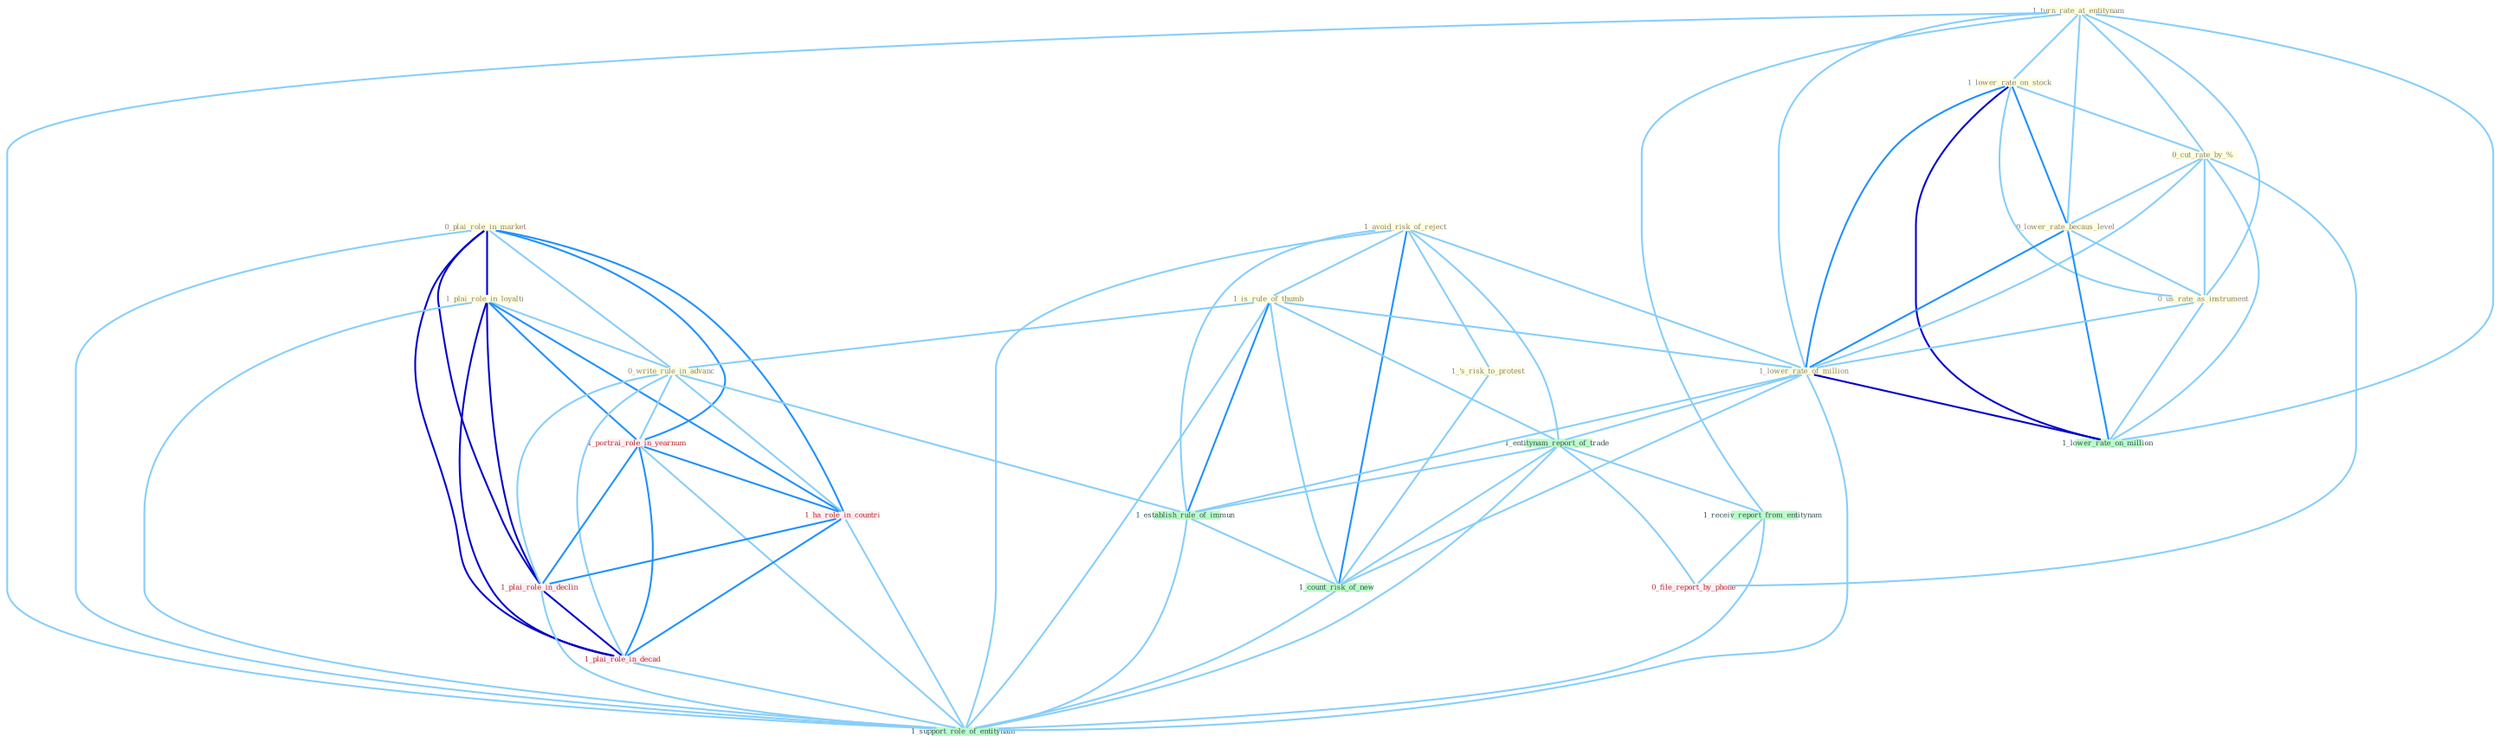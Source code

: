 Graph G{ 
    node
    [shape=polygon,style=filled,width=.5,height=.06,color="#BDFCC9",fixedsize=true,fontsize=4,
    fontcolor="#2f4f4f"];
    {node
    [color="#ffffe0", fontcolor="#8b7d6b"] "0_plai_role_in_market " "1_turn_rate_at_entitynam " "1_lower_rate_on_stock " "0_cut_rate_by_% " "1_avoid_risk_of_reject " "1_'s_risk_to_protest " "0_lower_rate_becaus_level " "1_is_rule_of_thumb " "1_plai_role_in_loyalti " "0_write_rule_in_advanc " "0_us_rate_as_instrument " "1_lower_rate_of_million "}
{node [color="#fff0f5", fontcolor="#b22222"] "1_portrai_role_in_yearnum " "1_ha_role_in_countri " "1_plai_role_in_declin " "1_plai_role_in_decad " "0_file_report_by_phone "}
edge [color="#B0E2FF"];

	"0_plai_role_in_market " -- "1_plai_role_in_loyalti " [w="3", color="#0000cd" , len=0.6];
	"0_plai_role_in_market " -- "0_write_rule_in_advanc " [w="1", color="#87cefa" ];
	"0_plai_role_in_market " -- "1_portrai_role_in_yearnum " [w="2", color="#1e90ff" , len=0.8];
	"0_plai_role_in_market " -- "1_ha_role_in_countri " [w="2", color="#1e90ff" , len=0.8];
	"0_plai_role_in_market " -- "1_plai_role_in_declin " [w="3", color="#0000cd" , len=0.6];
	"0_plai_role_in_market " -- "1_plai_role_in_decad " [w="3", color="#0000cd" , len=0.6];
	"0_plai_role_in_market " -- "1_support_role_of_entitynam " [w="1", color="#87cefa" ];
	"1_turn_rate_at_entitynam " -- "1_lower_rate_on_stock " [w="1", color="#87cefa" ];
	"1_turn_rate_at_entitynam " -- "0_cut_rate_by_% " [w="1", color="#87cefa" ];
	"1_turn_rate_at_entitynam " -- "0_lower_rate_becaus_level " [w="1", color="#87cefa" ];
	"1_turn_rate_at_entitynam " -- "0_us_rate_as_instrument " [w="1", color="#87cefa" ];
	"1_turn_rate_at_entitynam " -- "1_lower_rate_of_million " [w="1", color="#87cefa" ];
	"1_turn_rate_at_entitynam " -- "1_lower_rate_on_million " [w="1", color="#87cefa" ];
	"1_turn_rate_at_entitynam " -- "1_receiv_report_from_entitynam " [w="1", color="#87cefa" ];
	"1_turn_rate_at_entitynam " -- "1_support_role_of_entitynam " [w="1", color="#87cefa" ];
	"1_lower_rate_on_stock " -- "0_cut_rate_by_% " [w="1", color="#87cefa" ];
	"1_lower_rate_on_stock " -- "0_lower_rate_becaus_level " [w="2", color="#1e90ff" , len=0.8];
	"1_lower_rate_on_stock " -- "0_us_rate_as_instrument " [w="1", color="#87cefa" ];
	"1_lower_rate_on_stock " -- "1_lower_rate_of_million " [w="2", color="#1e90ff" , len=0.8];
	"1_lower_rate_on_stock " -- "1_lower_rate_on_million " [w="3", color="#0000cd" , len=0.6];
	"0_cut_rate_by_% " -- "0_lower_rate_becaus_level " [w="1", color="#87cefa" ];
	"0_cut_rate_by_% " -- "0_us_rate_as_instrument " [w="1", color="#87cefa" ];
	"0_cut_rate_by_% " -- "1_lower_rate_of_million " [w="1", color="#87cefa" ];
	"0_cut_rate_by_% " -- "1_lower_rate_on_million " [w="1", color="#87cefa" ];
	"0_cut_rate_by_% " -- "0_file_report_by_phone " [w="1", color="#87cefa" ];
	"1_avoid_risk_of_reject " -- "1_'s_risk_to_protest " [w="1", color="#87cefa" ];
	"1_avoid_risk_of_reject " -- "1_is_rule_of_thumb " [w="1", color="#87cefa" ];
	"1_avoid_risk_of_reject " -- "1_lower_rate_of_million " [w="1", color="#87cefa" ];
	"1_avoid_risk_of_reject " -- "1_entitynam_report_of_trade " [w="1", color="#87cefa" ];
	"1_avoid_risk_of_reject " -- "1_establish_rule_of_immun " [w="1", color="#87cefa" ];
	"1_avoid_risk_of_reject " -- "1_count_risk_of_new " [w="2", color="#1e90ff" , len=0.8];
	"1_avoid_risk_of_reject " -- "1_support_role_of_entitynam " [w="1", color="#87cefa" ];
	"1_'s_risk_to_protest " -- "1_count_risk_of_new " [w="1", color="#87cefa" ];
	"0_lower_rate_becaus_level " -- "0_us_rate_as_instrument " [w="1", color="#87cefa" ];
	"0_lower_rate_becaus_level " -- "1_lower_rate_of_million " [w="2", color="#1e90ff" , len=0.8];
	"0_lower_rate_becaus_level " -- "1_lower_rate_on_million " [w="2", color="#1e90ff" , len=0.8];
	"1_is_rule_of_thumb " -- "0_write_rule_in_advanc " [w="1", color="#87cefa" ];
	"1_is_rule_of_thumb " -- "1_lower_rate_of_million " [w="1", color="#87cefa" ];
	"1_is_rule_of_thumb " -- "1_entitynam_report_of_trade " [w="1", color="#87cefa" ];
	"1_is_rule_of_thumb " -- "1_establish_rule_of_immun " [w="2", color="#1e90ff" , len=0.8];
	"1_is_rule_of_thumb " -- "1_count_risk_of_new " [w="1", color="#87cefa" ];
	"1_is_rule_of_thumb " -- "1_support_role_of_entitynam " [w="1", color="#87cefa" ];
	"1_plai_role_in_loyalti " -- "0_write_rule_in_advanc " [w="1", color="#87cefa" ];
	"1_plai_role_in_loyalti " -- "1_portrai_role_in_yearnum " [w="2", color="#1e90ff" , len=0.8];
	"1_plai_role_in_loyalti " -- "1_ha_role_in_countri " [w="2", color="#1e90ff" , len=0.8];
	"1_plai_role_in_loyalti " -- "1_plai_role_in_declin " [w="3", color="#0000cd" , len=0.6];
	"1_plai_role_in_loyalti " -- "1_plai_role_in_decad " [w="3", color="#0000cd" , len=0.6];
	"1_plai_role_in_loyalti " -- "1_support_role_of_entitynam " [w="1", color="#87cefa" ];
	"0_write_rule_in_advanc " -- "1_portrai_role_in_yearnum " [w="1", color="#87cefa" ];
	"0_write_rule_in_advanc " -- "1_ha_role_in_countri " [w="1", color="#87cefa" ];
	"0_write_rule_in_advanc " -- "1_plai_role_in_declin " [w="1", color="#87cefa" ];
	"0_write_rule_in_advanc " -- "1_establish_rule_of_immun " [w="1", color="#87cefa" ];
	"0_write_rule_in_advanc " -- "1_plai_role_in_decad " [w="1", color="#87cefa" ];
	"0_us_rate_as_instrument " -- "1_lower_rate_of_million " [w="1", color="#87cefa" ];
	"0_us_rate_as_instrument " -- "1_lower_rate_on_million " [w="1", color="#87cefa" ];
	"1_lower_rate_of_million " -- "1_lower_rate_on_million " [w="3", color="#0000cd" , len=0.6];
	"1_lower_rate_of_million " -- "1_entitynam_report_of_trade " [w="1", color="#87cefa" ];
	"1_lower_rate_of_million " -- "1_establish_rule_of_immun " [w="1", color="#87cefa" ];
	"1_lower_rate_of_million " -- "1_count_risk_of_new " [w="1", color="#87cefa" ];
	"1_lower_rate_of_million " -- "1_support_role_of_entitynam " [w="1", color="#87cefa" ];
	"1_portrai_role_in_yearnum " -- "1_ha_role_in_countri " [w="2", color="#1e90ff" , len=0.8];
	"1_portrai_role_in_yearnum " -- "1_plai_role_in_declin " [w="2", color="#1e90ff" , len=0.8];
	"1_portrai_role_in_yearnum " -- "1_plai_role_in_decad " [w="2", color="#1e90ff" , len=0.8];
	"1_portrai_role_in_yearnum " -- "1_support_role_of_entitynam " [w="1", color="#87cefa" ];
	"1_ha_role_in_countri " -- "1_plai_role_in_declin " [w="2", color="#1e90ff" , len=0.8];
	"1_ha_role_in_countri " -- "1_plai_role_in_decad " [w="2", color="#1e90ff" , len=0.8];
	"1_ha_role_in_countri " -- "1_support_role_of_entitynam " [w="1", color="#87cefa" ];
	"1_entitynam_report_of_trade " -- "1_receiv_report_from_entitynam " [w="1", color="#87cefa" ];
	"1_entitynam_report_of_trade " -- "1_establish_rule_of_immun " [w="1", color="#87cefa" ];
	"1_entitynam_report_of_trade " -- "1_count_risk_of_new " [w="1", color="#87cefa" ];
	"1_entitynam_report_of_trade " -- "0_file_report_by_phone " [w="1", color="#87cefa" ];
	"1_entitynam_report_of_trade " -- "1_support_role_of_entitynam " [w="1", color="#87cefa" ];
	"1_receiv_report_from_entitynam " -- "0_file_report_by_phone " [w="1", color="#87cefa" ];
	"1_receiv_report_from_entitynam " -- "1_support_role_of_entitynam " [w="1", color="#87cefa" ];
	"1_plai_role_in_declin " -- "1_plai_role_in_decad " [w="3", color="#0000cd" , len=0.6];
	"1_plai_role_in_declin " -- "1_support_role_of_entitynam " [w="1", color="#87cefa" ];
	"1_establish_rule_of_immun " -- "1_count_risk_of_new " [w="1", color="#87cefa" ];
	"1_establish_rule_of_immun " -- "1_support_role_of_entitynam " [w="1", color="#87cefa" ];
	"1_count_risk_of_new " -- "1_support_role_of_entitynam " [w="1", color="#87cefa" ];
	"1_plai_role_in_decad " -- "1_support_role_of_entitynam " [w="1", color="#87cefa" ];
}